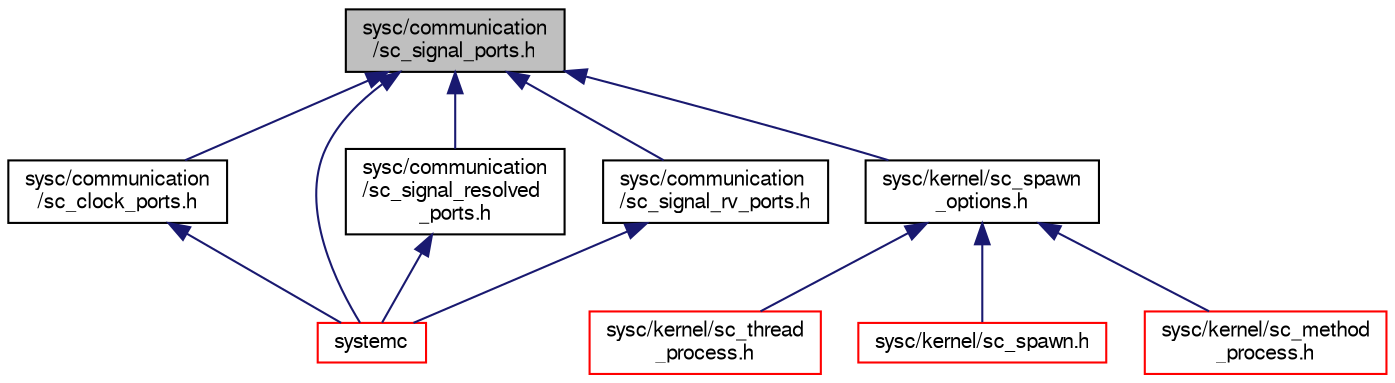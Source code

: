 digraph "sysc/communication/sc_signal_ports.h"
{
  edge [fontname="FreeSans",fontsize="10",labelfontname="FreeSans",labelfontsize="10"];
  node [fontname="FreeSans",fontsize="10",shape=record];
  Node59 [label="sysc/communication\l/sc_signal_ports.h",height=0.2,width=0.4,color="black", fillcolor="grey75", style="filled", fontcolor="black"];
  Node59 -> Node60 [dir="back",color="midnightblue",fontsize="10",style="solid",fontname="FreeSans"];
  Node60 [label="sysc/communication\l/sc_clock_ports.h",height=0.2,width=0.4,color="black", fillcolor="white", style="filled",URL="$a00008.html"];
  Node60 -> Node61 [dir="back",color="midnightblue",fontsize="10",style="solid",fontname="FreeSans"];
  Node61 [label="systemc",height=0.2,width=0.4,color="red", fillcolor="white", style="filled",URL="$a00401.html"];
  Node59 -> Node61 [dir="back",color="midnightblue",fontsize="10",style="solid",fontname="FreeSans"];
  Node59 -> Node63 [dir="back",color="midnightblue",fontsize="10",style="solid",fontname="FreeSans"];
  Node63 [label="sysc/communication\l/sc_signal_resolved\l_ports.h",height=0.2,width=0.4,color="black", fillcolor="white", style="filled",URL="$a00071.html"];
  Node63 -> Node61 [dir="back",color="midnightblue",fontsize="10",style="solid",fontname="FreeSans"];
  Node59 -> Node64 [dir="back",color="midnightblue",fontsize="10",style="solid",fontname="FreeSans"];
  Node64 [label="sysc/communication\l/sc_signal_rv_ports.h",height=0.2,width=0.4,color="black", fillcolor="white", style="filled",URL="$a00077.html"];
  Node64 -> Node61 [dir="back",color="midnightblue",fontsize="10",style="solid",fontname="FreeSans"];
  Node59 -> Node65 [dir="back",color="midnightblue",fontsize="10",style="solid",fontname="FreeSans"];
  Node65 [label="sysc/kernel/sc_spawn\l_options.h",height=0.2,width=0.4,color="black", fillcolor="white", style="filled",URL="$a00320.html"];
  Node65 -> Node66 [dir="back",color="midnightblue",fontsize="10",style="solid",fontname="FreeSans"];
  Node66 [label="sysc/kernel/sc_thread\l_process.h",height=0.2,width=0.4,color="red", fillcolor="white", style="filled",URL="$a00326.html"];
  Node65 -> Node72 [dir="back",color="midnightblue",fontsize="10",style="solid",fontname="FreeSans"];
  Node72 [label="sysc/kernel/sc_spawn.h",height=0.2,width=0.4,color="red", fillcolor="white", style="filled",URL="$a00317.html"];
  Node65 -> Node74 [dir="back",color="midnightblue",fontsize="10",style="solid",fontname="FreeSans"];
  Node74 [label="sysc/kernel/sc_method\l_process.h",height=0.2,width=0.4,color="red", fillcolor="white", style="filled",URL="$a00266.html"];
}
